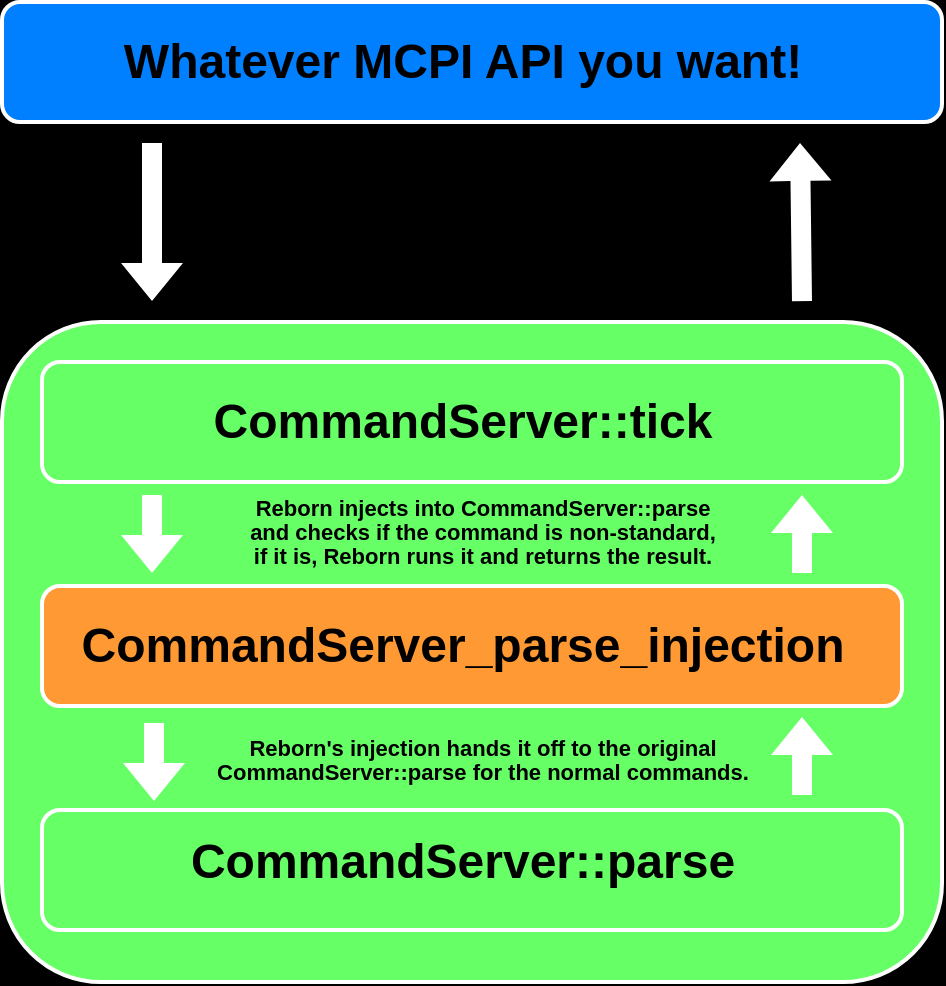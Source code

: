 <mxfile version="24.7.16">
  <diagram name="Page-1" id="jwWo0YrG7pLoplSde7jo">
    <mxGraphModel dx="1114" dy="579" grid="1" gridSize="10" guides="1" tooltips="1" connect="1" arrows="1" fold="1" page="1" pageScale="1" pageWidth="850" pageHeight="1100" background="#000000" math="0" shadow="0">
      <root>
        <mxCell id="0" />
        <mxCell id="1" parent="0" />
        <mxCell id="uj48QsM38hnUiDGvlzeM-1" value="" style="rounded=1;whiteSpace=wrap;html=1;fillColor=#66FF66;strokeColor=#FFFFFF;strokeWidth=2;" parent="1" vertex="1">
          <mxGeometry x="10" y="170" width="470" height="330" as="geometry" />
        </mxCell>
        <mxCell id="uj48QsM38hnUiDGvlzeM-3" value="" style="shape=flexArrow;endArrow=classic;html=1;rounded=0;strokeColor=none;fillColor=#FFFFFF;" parent="1" edge="1">
          <mxGeometry width="50" height="50" relative="1" as="geometry">
            <mxPoint x="410" y="296" as="sourcePoint" />
            <mxPoint x="410" y="256" as="targetPoint" />
          </mxGeometry>
        </mxCell>
        <mxCell id="uj48QsM38hnUiDGvlzeM-6" value="" style="rounded=1;whiteSpace=wrap;html=1;fillColor=#66FF66;strokeColor=#FFFFFF;strokeWidth=2;" parent="1" vertex="1">
          <mxGeometry x="30" y="190" width="430" height="60" as="geometry" />
        </mxCell>
        <mxCell id="uj48QsM38hnUiDGvlzeM-8" value="" style="rounded=1;whiteSpace=wrap;html=1;fillColor=#FF9933;strokeColor=#FFFFFF;strokeWidth=2;" parent="1" vertex="1">
          <mxGeometry x="30" y="302" width="430" height="60" as="geometry" />
        </mxCell>
        <mxCell id="uj48QsM38hnUiDGvlzeM-12" value="CommandServer_parse_injection" style="text;strokeColor=none;fillColor=none;html=1;fontSize=24;fontStyle=1;verticalAlign=middle;align=center;" parent="1" vertex="1">
          <mxGeometry x="190" y="312" width="100" height="40" as="geometry" />
        </mxCell>
        <mxCell id="uj48QsM38hnUiDGvlzeM-15" value="" style="rounded=1;whiteSpace=wrap;html=1;fillColor=#66FF66;strokeColor=#FFFFFF;strokeWidth=2;" parent="1" vertex="1">
          <mxGeometry x="30" y="414" width="430" height="60" as="geometry" />
        </mxCell>
        <mxCell id="uj48QsM38hnUiDGvlzeM-16" value="CommandServer::tick" style="text;strokeColor=none;fillColor=none;html=1;fontSize=24;fontStyle=1;verticalAlign=middle;align=center;" parent="1" vertex="1">
          <mxGeometry x="190" y="200" width="100" height="40" as="geometry" />
        </mxCell>
        <mxCell id="uj48QsM38hnUiDGvlzeM-17" value="" style="shape=flexArrow;endArrow=classic;html=1;rounded=0;strokeColor=none;fillColor=#FFFFFF;" parent="1" edge="1">
          <mxGeometry width="50" height="50" relative="1" as="geometry">
            <mxPoint x="410" y="407" as="sourcePoint" />
            <mxPoint x="410" y="367" as="targetPoint" />
          </mxGeometry>
        </mxCell>
        <mxCell id="uj48QsM38hnUiDGvlzeM-19" value="" style="shape=flexArrow;endArrow=classic;html=1;rounded=0;strokeColor=none;fillColor=#FFFFFF;" parent="1" edge="1">
          <mxGeometry width="50" height="50" relative="1" as="geometry">
            <mxPoint x="85" y="256" as="sourcePoint" />
            <mxPoint x="85" y="296" as="targetPoint" />
          </mxGeometry>
        </mxCell>
        <mxCell id="uj48QsM38hnUiDGvlzeM-20" value="" style="shape=flexArrow;endArrow=classic;html=1;rounded=0;strokeColor=none;fillColor=#FFFFFF;" parent="1" edge="1">
          <mxGeometry width="50" height="50" relative="1" as="geometry">
            <mxPoint x="86" y="370" as="sourcePoint" />
            <mxPoint x="86" y="410" as="targetPoint" />
          </mxGeometry>
        </mxCell>
        <mxCell id="uj48QsM38hnUiDGvlzeM-25" value="" style="rounded=1;whiteSpace=wrap;html=1;fillColor=#007FFF;strokeColor=#FFFFFF;strokeWidth=2;" parent="1" vertex="1">
          <mxGeometry x="10" y="10" width="470" height="60" as="geometry" />
        </mxCell>
        <mxCell id="uj48QsM38hnUiDGvlzeM-26" value="&lt;blockquote style=&quot;line-height: 10%; font-size: 11px;&quot;&gt;&lt;font style=&quot;font-size: 11px;&quot;&gt;Reborn&#39;s injection hands it off to the&amp;nbsp;original&lt;/font&gt;&lt;/blockquote&gt;&lt;div style=&quot;line-height: 10%; font-size: 11px;&quot;&gt;&lt;font style=&quot;font-size: 11px;&quot;&gt;CommandServer::parse for the normal commands.&lt;/font&gt;&lt;/div&gt;" style="text;strokeColor=none;fillColor=none;html=1;fontSize=11;fontStyle=1;verticalAlign=middle;align=center;" parent="1" vertex="1">
          <mxGeometry x="220" y="340" width="60" height="90" as="geometry" />
        </mxCell>
        <mxCell id="uj48QsM38hnUiDGvlzeM-27" value="&lt;blockquote style=&quot;line-height: 10%; font-size: 11px;&quot;&gt;Reborn injects into CommandServer::parse&lt;/blockquote&gt;&lt;blockquote style=&quot;line-height: 10%; font-size: 11px;&quot;&gt;and checks if the command is non-standard,&lt;/blockquote&gt;&lt;blockquote style=&quot;line-height: 10%; font-size: 11px;&quot;&gt;if it is, Reborn runs it and returns the result.&lt;/blockquote&gt;" style="text;strokeColor=none;fillColor=none;html=1;fontSize=11;fontStyle=1;verticalAlign=middle;align=center;" parent="1" vertex="1">
          <mxGeometry x="220" y="230" width="60" height="90" as="geometry" />
        </mxCell>
        <mxCell id="uj48QsM38hnUiDGvlzeM-11" value="CommandServer::parse" style="text;strokeColor=none;fillColor=none;html=1;fontSize=24;fontStyle=1;verticalAlign=middle;align=center;" parent="1" vertex="1">
          <mxGeometry x="190" y="420" width="100" height="40" as="geometry" />
        </mxCell>
        <mxCell id="uj48QsM38hnUiDGvlzeM-31" value="" style="shape=flexArrow;endArrow=classic;html=1;rounded=0;strokeColor=none;fillColor=#FFFFFF;" parent="1" edge="1">
          <mxGeometry width="50" height="50" relative="1" as="geometry">
            <mxPoint x="410" y="160" as="sourcePoint" />
            <mxPoint x="409" y="80" as="targetPoint" />
          </mxGeometry>
        </mxCell>
        <mxCell id="uj48QsM38hnUiDGvlzeM-32" value="" style="shape=flexArrow;endArrow=classic;html=1;rounded=0;strokeColor=none;fillColor=#FFFFFF;" parent="1" edge="1">
          <mxGeometry width="50" height="50" relative="1" as="geometry">
            <mxPoint x="85" y="80" as="sourcePoint" />
            <mxPoint x="85" y="160" as="targetPoint" />
          </mxGeometry>
        </mxCell>
        <mxCell id="uj48QsM38hnUiDGvlzeM-33" value="&lt;blockquote style=&quot;line-height: 10%; font-size: 11px;&quot;&gt;All commands are sent over a&lt;/blockquote&gt;&lt;blockquote style=&quot;line-height: 10%; font-size: 11px;&quot;&gt;TCP socket from the&amp;nbsp;&lt;span style=&quot;background-color: initial;&quot;&gt;user to&amp;nbsp;&lt;/span&gt;&lt;span style=&quot;background-color: initial;&quot;&gt;MCPI&lt;/span&gt;&lt;/blockquote&gt;&lt;blockquote style=&quot;line-height: 10%; font-size: 11px;&quot;&gt;This is often on port&amp;nbsp;4711.&lt;/blockquote&gt;&lt;blockquote style=&quot;line-height: 10%; font-size: 11px;&quot;&gt;This means many languages&amp;nbsp;&lt;/blockquote&gt;&lt;blockquote style=&quot;line-height: 10%; font-size: 11px;&quot;&gt;can use the API, not just&lt;/blockquote&gt;&lt;blockquote style=&quot;line-height: 10%; font-size: 11px;&quot;&gt;Python and Java.&lt;/blockquote&gt;" style="text;strokeColor=none;fillColor=none;html=1;fontSize=11;fontStyle=1;verticalAlign=middle;align=center;" parent="1" vertex="1">
          <mxGeometry x="210" y="77" width="60" height="90" as="geometry" />
        </mxCell>
        <mxCell id="uj48QsM38hnUiDGvlzeM-35" value="Whatever MCPI API you want!" style="text;strokeColor=none;fillColor=none;html=1;fontSize=24;fontStyle=1;verticalAlign=middle;align=center;" parent="1" vertex="1">
          <mxGeometry x="190" y="20" width="100" height="40" as="geometry" />
        </mxCell>
      </root>
    </mxGraphModel>
  </diagram>
</mxfile>
